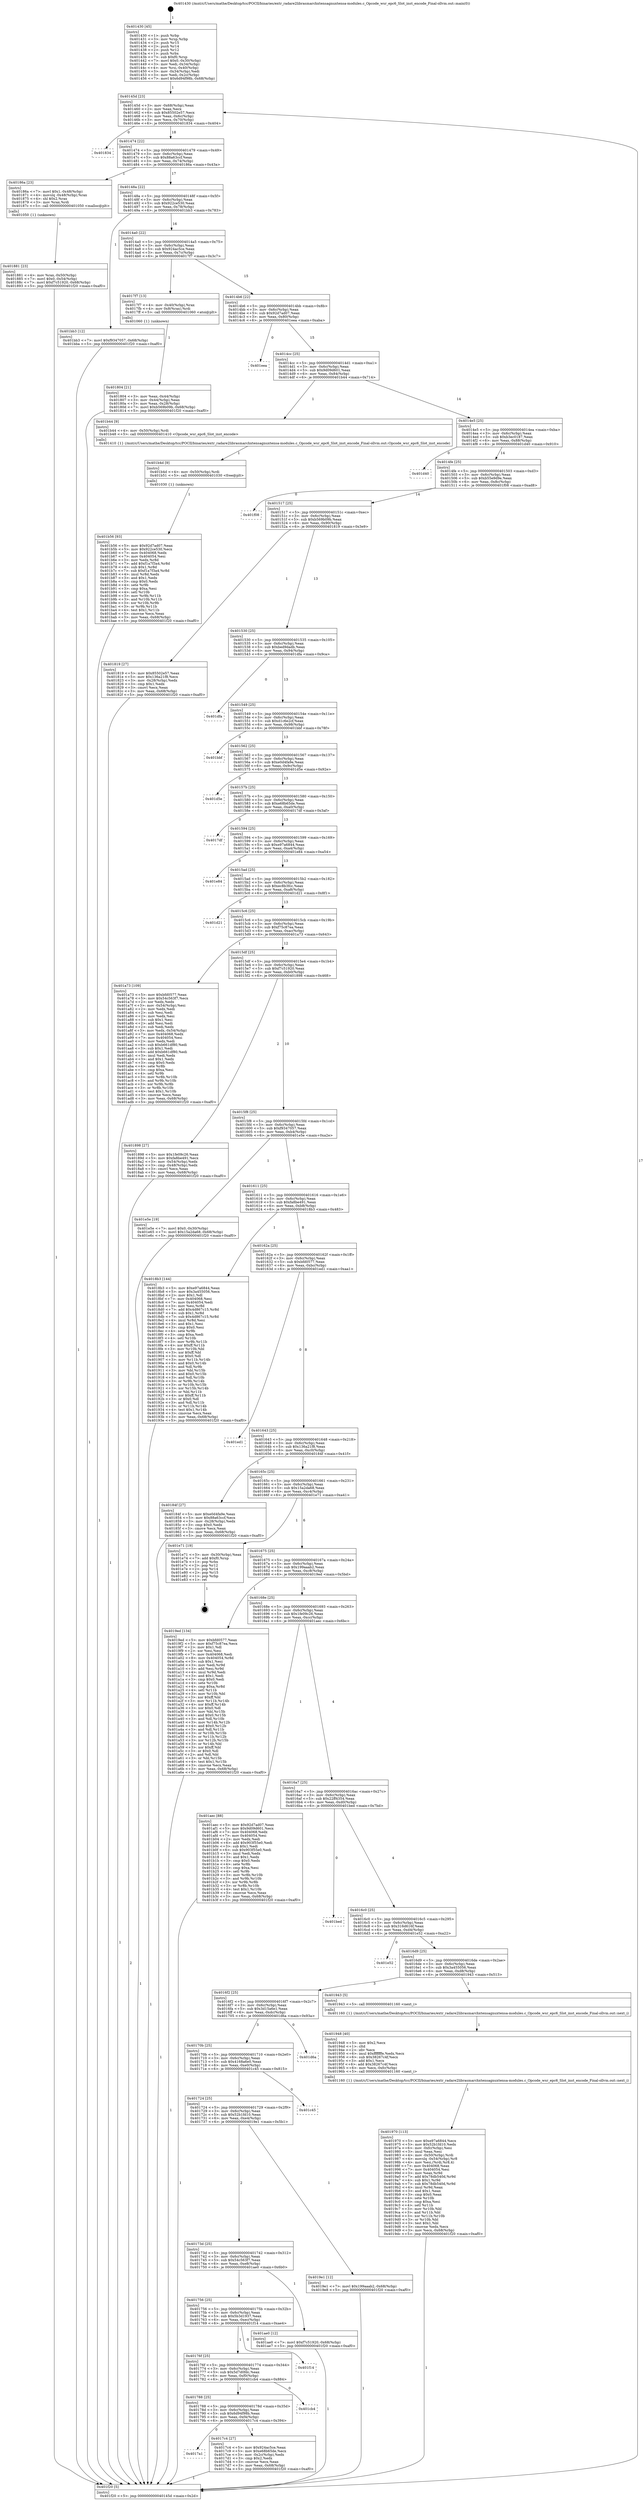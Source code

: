 digraph "0x401430" {
  label = "0x401430 (/mnt/c/Users/mathe/Desktop/tcc/POCII/binaries/extr_radare2librasmarchxtensagnuxtensa-modules.c_Opcode_wsr_epc6_Slot_inst_encode_Final-ollvm.out::main(0))"
  labelloc = "t"
  node[shape=record]

  Entry [label="",width=0.3,height=0.3,shape=circle,fillcolor=black,style=filled]
  "0x40145d" [label="{
     0x40145d [23]\l
     | [instrs]\l
     &nbsp;&nbsp;0x40145d \<+3\>: mov -0x68(%rbp),%eax\l
     &nbsp;&nbsp;0x401460 \<+2\>: mov %eax,%ecx\l
     &nbsp;&nbsp;0x401462 \<+6\>: sub $0x85502e57,%ecx\l
     &nbsp;&nbsp;0x401468 \<+3\>: mov %eax,-0x6c(%rbp)\l
     &nbsp;&nbsp;0x40146b \<+3\>: mov %ecx,-0x70(%rbp)\l
     &nbsp;&nbsp;0x40146e \<+6\>: je 0000000000401834 \<main+0x404\>\l
  }"]
  "0x401834" [label="{
     0x401834\l
  }", style=dashed]
  "0x401474" [label="{
     0x401474 [22]\l
     | [instrs]\l
     &nbsp;&nbsp;0x401474 \<+5\>: jmp 0000000000401479 \<main+0x49\>\l
     &nbsp;&nbsp;0x401479 \<+3\>: mov -0x6c(%rbp),%eax\l
     &nbsp;&nbsp;0x40147c \<+5\>: sub $0x88a63ccf,%eax\l
     &nbsp;&nbsp;0x401481 \<+3\>: mov %eax,-0x74(%rbp)\l
     &nbsp;&nbsp;0x401484 \<+6\>: je 000000000040186a \<main+0x43a\>\l
  }"]
  Exit [label="",width=0.3,height=0.3,shape=circle,fillcolor=black,style=filled,peripheries=2]
  "0x40186a" [label="{
     0x40186a [23]\l
     | [instrs]\l
     &nbsp;&nbsp;0x40186a \<+7\>: movl $0x1,-0x48(%rbp)\l
     &nbsp;&nbsp;0x401871 \<+4\>: movslq -0x48(%rbp),%rax\l
     &nbsp;&nbsp;0x401875 \<+4\>: shl $0x2,%rax\l
     &nbsp;&nbsp;0x401879 \<+3\>: mov %rax,%rdi\l
     &nbsp;&nbsp;0x40187c \<+5\>: call 0000000000401050 \<malloc@plt\>\l
     | [calls]\l
     &nbsp;&nbsp;0x401050 \{1\} (unknown)\l
  }"]
  "0x40148a" [label="{
     0x40148a [22]\l
     | [instrs]\l
     &nbsp;&nbsp;0x40148a \<+5\>: jmp 000000000040148f \<main+0x5f\>\l
     &nbsp;&nbsp;0x40148f \<+3\>: mov -0x6c(%rbp),%eax\l
     &nbsp;&nbsp;0x401492 \<+5\>: sub $0x922ce530,%eax\l
     &nbsp;&nbsp;0x401497 \<+3\>: mov %eax,-0x78(%rbp)\l
     &nbsp;&nbsp;0x40149a \<+6\>: je 0000000000401bb3 \<main+0x783\>\l
  }"]
  "0x401b56" [label="{
     0x401b56 [93]\l
     | [instrs]\l
     &nbsp;&nbsp;0x401b56 \<+5\>: mov $0x92d7ad07,%eax\l
     &nbsp;&nbsp;0x401b5b \<+5\>: mov $0x922ce530,%ecx\l
     &nbsp;&nbsp;0x401b60 \<+7\>: mov 0x404068,%edx\l
     &nbsp;&nbsp;0x401b67 \<+7\>: mov 0x404054,%esi\l
     &nbsp;&nbsp;0x401b6e \<+3\>: mov %edx,%r8d\l
     &nbsp;&nbsp;0x401b71 \<+7\>: add $0xf1a7f3a4,%r8d\l
     &nbsp;&nbsp;0x401b78 \<+4\>: sub $0x1,%r8d\l
     &nbsp;&nbsp;0x401b7c \<+7\>: sub $0xf1a7f3a4,%r8d\l
     &nbsp;&nbsp;0x401b83 \<+4\>: imul %r8d,%edx\l
     &nbsp;&nbsp;0x401b87 \<+3\>: and $0x1,%edx\l
     &nbsp;&nbsp;0x401b8a \<+3\>: cmp $0x0,%edx\l
     &nbsp;&nbsp;0x401b8d \<+4\>: sete %r9b\l
     &nbsp;&nbsp;0x401b91 \<+3\>: cmp $0xa,%esi\l
     &nbsp;&nbsp;0x401b94 \<+4\>: setl %r10b\l
     &nbsp;&nbsp;0x401b98 \<+3\>: mov %r9b,%r11b\l
     &nbsp;&nbsp;0x401b9b \<+3\>: and %r10b,%r11b\l
     &nbsp;&nbsp;0x401b9e \<+3\>: xor %r10b,%r9b\l
     &nbsp;&nbsp;0x401ba1 \<+3\>: or %r9b,%r11b\l
     &nbsp;&nbsp;0x401ba4 \<+4\>: test $0x1,%r11b\l
     &nbsp;&nbsp;0x401ba8 \<+3\>: cmovne %ecx,%eax\l
     &nbsp;&nbsp;0x401bab \<+3\>: mov %eax,-0x68(%rbp)\l
     &nbsp;&nbsp;0x401bae \<+5\>: jmp 0000000000401f20 \<main+0xaf0\>\l
  }"]
  "0x401bb3" [label="{
     0x401bb3 [12]\l
     | [instrs]\l
     &nbsp;&nbsp;0x401bb3 \<+7\>: movl $0xf9347057,-0x68(%rbp)\l
     &nbsp;&nbsp;0x401bba \<+5\>: jmp 0000000000401f20 \<main+0xaf0\>\l
  }"]
  "0x4014a0" [label="{
     0x4014a0 [22]\l
     | [instrs]\l
     &nbsp;&nbsp;0x4014a0 \<+5\>: jmp 00000000004014a5 \<main+0x75\>\l
     &nbsp;&nbsp;0x4014a5 \<+3\>: mov -0x6c(%rbp),%eax\l
     &nbsp;&nbsp;0x4014a8 \<+5\>: sub $0x924ac5ce,%eax\l
     &nbsp;&nbsp;0x4014ad \<+3\>: mov %eax,-0x7c(%rbp)\l
     &nbsp;&nbsp;0x4014b0 \<+6\>: je 00000000004017f7 \<main+0x3c7\>\l
  }"]
  "0x401b4d" [label="{
     0x401b4d [9]\l
     | [instrs]\l
     &nbsp;&nbsp;0x401b4d \<+4\>: mov -0x50(%rbp),%rdi\l
     &nbsp;&nbsp;0x401b51 \<+5\>: call 0000000000401030 \<free@plt\>\l
     | [calls]\l
     &nbsp;&nbsp;0x401030 \{1\} (unknown)\l
  }"]
  "0x4017f7" [label="{
     0x4017f7 [13]\l
     | [instrs]\l
     &nbsp;&nbsp;0x4017f7 \<+4\>: mov -0x40(%rbp),%rax\l
     &nbsp;&nbsp;0x4017fb \<+4\>: mov 0x8(%rax),%rdi\l
     &nbsp;&nbsp;0x4017ff \<+5\>: call 0000000000401060 \<atoi@plt\>\l
     | [calls]\l
     &nbsp;&nbsp;0x401060 \{1\} (unknown)\l
  }"]
  "0x4014b6" [label="{
     0x4014b6 [22]\l
     | [instrs]\l
     &nbsp;&nbsp;0x4014b6 \<+5\>: jmp 00000000004014bb \<main+0x8b\>\l
     &nbsp;&nbsp;0x4014bb \<+3\>: mov -0x6c(%rbp),%eax\l
     &nbsp;&nbsp;0x4014be \<+5\>: sub $0x92d7ad07,%eax\l
     &nbsp;&nbsp;0x4014c3 \<+3\>: mov %eax,-0x80(%rbp)\l
     &nbsp;&nbsp;0x4014c6 \<+6\>: je 0000000000401eea \<main+0xaba\>\l
  }"]
  "0x401970" [label="{
     0x401970 [113]\l
     | [instrs]\l
     &nbsp;&nbsp;0x401970 \<+5\>: mov $0xe97a6844,%ecx\l
     &nbsp;&nbsp;0x401975 \<+5\>: mov $0x52b1fd10,%edx\l
     &nbsp;&nbsp;0x40197a \<+6\>: mov -0xfc(%rbp),%esi\l
     &nbsp;&nbsp;0x401980 \<+3\>: imul %eax,%esi\l
     &nbsp;&nbsp;0x401983 \<+4\>: mov -0x50(%rbp),%rdi\l
     &nbsp;&nbsp;0x401987 \<+4\>: movslq -0x54(%rbp),%r8\l
     &nbsp;&nbsp;0x40198b \<+4\>: mov %esi,(%rdi,%r8,4)\l
     &nbsp;&nbsp;0x40198f \<+7\>: mov 0x404068,%eax\l
     &nbsp;&nbsp;0x401996 \<+7\>: mov 0x404054,%esi\l
     &nbsp;&nbsp;0x40199d \<+3\>: mov %eax,%r9d\l
     &nbsp;&nbsp;0x4019a0 \<+7\>: add $0x78db540d,%r9d\l
     &nbsp;&nbsp;0x4019a7 \<+4\>: sub $0x1,%r9d\l
     &nbsp;&nbsp;0x4019ab \<+7\>: sub $0x78db540d,%r9d\l
     &nbsp;&nbsp;0x4019b2 \<+4\>: imul %r9d,%eax\l
     &nbsp;&nbsp;0x4019b6 \<+3\>: and $0x1,%eax\l
     &nbsp;&nbsp;0x4019b9 \<+3\>: cmp $0x0,%eax\l
     &nbsp;&nbsp;0x4019bc \<+4\>: sete %r10b\l
     &nbsp;&nbsp;0x4019c0 \<+3\>: cmp $0xa,%esi\l
     &nbsp;&nbsp;0x4019c3 \<+4\>: setl %r11b\l
     &nbsp;&nbsp;0x4019c7 \<+3\>: mov %r10b,%bl\l
     &nbsp;&nbsp;0x4019ca \<+3\>: and %r11b,%bl\l
     &nbsp;&nbsp;0x4019cd \<+3\>: xor %r11b,%r10b\l
     &nbsp;&nbsp;0x4019d0 \<+3\>: or %r10b,%bl\l
     &nbsp;&nbsp;0x4019d3 \<+3\>: test $0x1,%bl\l
     &nbsp;&nbsp;0x4019d6 \<+3\>: cmovne %edx,%ecx\l
     &nbsp;&nbsp;0x4019d9 \<+3\>: mov %ecx,-0x68(%rbp)\l
     &nbsp;&nbsp;0x4019dc \<+5\>: jmp 0000000000401f20 \<main+0xaf0\>\l
  }"]
  "0x401eea" [label="{
     0x401eea\l
  }", style=dashed]
  "0x4014cc" [label="{
     0x4014cc [25]\l
     | [instrs]\l
     &nbsp;&nbsp;0x4014cc \<+5\>: jmp 00000000004014d1 \<main+0xa1\>\l
     &nbsp;&nbsp;0x4014d1 \<+3\>: mov -0x6c(%rbp),%eax\l
     &nbsp;&nbsp;0x4014d4 \<+5\>: sub $0x9d09d601,%eax\l
     &nbsp;&nbsp;0x4014d9 \<+6\>: mov %eax,-0x84(%rbp)\l
     &nbsp;&nbsp;0x4014df \<+6\>: je 0000000000401b44 \<main+0x714\>\l
  }"]
  "0x401948" [label="{
     0x401948 [40]\l
     | [instrs]\l
     &nbsp;&nbsp;0x401948 \<+5\>: mov $0x2,%ecx\l
     &nbsp;&nbsp;0x40194d \<+1\>: cltd\l
     &nbsp;&nbsp;0x40194e \<+2\>: idiv %ecx\l
     &nbsp;&nbsp;0x401950 \<+6\>: imul $0xfffffffe,%edx,%ecx\l
     &nbsp;&nbsp;0x401956 \<+6\>: sub $0x38267c4f,%ecx\l
     &nbsp;&nbsp;0x40195c \<+3\>: add $0x1,%ecx\l
     &nbsp;&nbsp;0x40195f \<+6\>: add $0x38267c4f,%ecx\l
     &nbsp;&nbsp;0x401965 \<+6\>: mov %ecx,-0xfc(%rbp)\l
     &nbsp;&nbsp;0x40196b \<+5\>: call 0000000000401160 \<next_i\>\l
     | [calls]\l
     &nbsp;&nbsp;0x401160 \{1\} (/mnt/c/Users/mathe/Desktop/tcc/POCII/binaries/extr_radare2librasmarchxtensagnuxtensa-modules.c_Opcode_wsr_epc6_Slot_inst_encode_Final-ollvm.out::next_i)\l
  }"]
  "0x401b44" [label="{
     0x401b44 [9]\l
     | [instrs]\l
     &nbsp;&nbsp;0x401b44 \<+4\>: mov -0x50(%rbp),%rdi\l
     &nbsp;&nbsp;0x401b48 \<+5\>: call 0000000000401410 \<Opcode_wsr_epc6_Slot_inst_encode\>\l
     | [calls]\l
     &nbsp;&nbsp;0x401410 \{1\} (/mnt/c/Users/mathe/Desktop/tcc/POCII/binaries/extr_radare2librasmarchxtensagnuxtensa-modules.c_Opcode_wsr_epc6_Slot_inst_encode_Final-ollvm.out::Opcode_wsr_epc6_Slot_inst_encode)\l
  }"]
  "0x4014e5" [label="{
     0x4014e5 [25]\l
     | [instrs]\l
     &nbsp;&nbsp;0x4014e5 \<+5\>: jmp 00000000004014ea \<main+0xba\>\l
     &nbsp;&nbsp;0x4014ea \<+3\>: mov -0x6c(%rbp),%eax\l
     &nbsp;&nbsp;0x4014ed \<+5\>: sub $0xb3ec0187,%eax\l
     &nbsp;&nbsp;0x4014f2 \<+6\>: mov %eax,-0x88(%rbp)\l
     &nbsp;&nbsp;0x4014f8 \<+6\>: je 0000000000401d40 \<main+0x910\>\l
  }"]
  "0x401881" [label="{
     0x401881 [23]\l
     | [instrs]\l
     &nbsp;&nbsp;0x401881 \<+4\>: mov %rax,-0x50(%rbp)\l
     &nbsp;&nbsp;0x401885 \<+7\>: movl $0x0,-0x54(%rbp)\l
     &nbsp;&nbsp;0x40188c \<+7\>: movl $0xf7c51920,-0x68(%rbp)\l
     &nbsp;&nbsp;0x401893 \<+5\>: jmp 0000000000401f20 \<main+0xaf0\>\l
  }"]
  "0x401d40" [label="{
     0x401d40\l
  }", style=dashed]
  "0x4014fe" [label="{
     0x4014fe [25]\l
     | [instrs]\l
     &nbsp;&nbsp;0x4014fe \<+5\>: jmp 0000000000401503 \<main+0xd3\>\l
     &nbsp;&nbsp;0x401503 \<+3\>: mov -0x6c(%rbp),%eax\l
     &nbsp;&nbsp;0x401506 \<+5\>: sub $0xb55e9d9e,%eax\l
     &nbsp;&nbsp;0x40150b \<+6\>: mov %eax,-0x8c(%rbp)\l
     &nbsp;&nbsp;0x401511 \<+6\>: je 0000000000401f08 \<main+0xad8\>\l
  }"]
  "0x401804" [label="{
     0x401804 [21]\l
     | [instrs]\l
     &nbsp;&nbsp;0x401804 \<+3\>: mov %eax,-0x44(%rbp)\l
     &nbsp;&nbsp;0x401807 \<+3\>: mov -0x44(%rbp),%eax\l
     &nbsp;&nbsp;0x40180a \<+3\>: mov %eax,-0x28(%rbp)\l
     &nbsp;&nbsp;0x40180d \<+7\>: movl $0xb569b09b,-0x68(%rbp)\l
     &nbsp;&nbsp;0x401814 \<+5\>: jmp 0000000000401f20 \<main+0xaf0\>\l
  }"]
  "0x401f08" [label="{
     0x401f08\l
  }", style=dashed]
  "0x401517" [label="{
     0x401517 [25]\l
     | [instrs]\l
     &nbsp;&nbsp;0x401517 \<+5\>: jmp 000000000040151c \<main+0xec\>\l
     &nbsp;&nbsp;0x40151c \<+3\>: mov -0x6c(%rbp),%eax\l
     &nbsp;&nbsp;0x40151f \<+5\>: sub $0xb569b09b,%eax\l
     &nbsp;&nbsp;0x401524 \<+6\>: mov %eax,-0x90(%rbp)\l
     &nbsp;&nbsp;0x40152a \<+6\>: je 0000000000401819 \<main+0x3e9\>\l
  }"]
  "0x401430" [label="{
     0x401430 [45]\l
     | [instrs]\l
     &nbsp;&nbsp;0x401430 \<+1\>: push %rbp\l
     &nbsp;&nbsp;0x401431 \<+3\>: mov %rsp,%rbp\l
     &nbsp;&nbsp;0x401434 \<+2\>: push %r15\l
     &nbsp;&nbsp;0x401436 \<+2\>: push %r14\l
     &nbsp;&nbsp;0x401438 \<+2\>: push %r12\l
     &nbsp;&nbsp;0x40143a \<+1\>: push %rbx\l
     &nbsp;&nbsp;0x40143b \<+7\>: sub $0xf0,%rsp\l
     &nbsp;&nbsp;0x401442 \<+7\>: movl $0x0,-0x30(%rbp)\l
     &nbsp;&nbsp;0x401449 \<+3\>: mov %edi,-0x34(%rbp)\l
     &nbsp;&nbsp;0x40144c \<+4\>: mov %rsi,-0x40(%rbp)\l
     &nbsp;&nbsp;0x401450 \<+3\>: mov -0x34(%rbp),%edi\l
     &nbsp;&nbsp;0x401453 \<+3\>: mov %edi,-0x2c(%rbp)\l
     &nbsp;&nbsp;0x401456 \<+7\>: movl $0x6d94f98b,-0x68(%rbp)\l
  }"]
  "0x401819" [label="{
     0x401819 [27]\l
     | [instrs]\l
     &nbsp;&nbsp;0x401819 \<+5\>: mov $0x85502e57,%eax\l
     &nbsp;&nbsp;0x40181e \<+5\>: mov $0x136a21f8,%ecx\l
     &nbsp;&nbsp;0x401823 \<+3\>: mov -0x28(%rbp),%edx\l
     &nbsp;&nbsp;0x401826 \<+3\>: cmp $0x1,%edx\l
     &nbsp;&nbsp;0x401829 \<+3\>: cmovl %ecx,%eax\l
     &nbsp;&nbsp;0x40182c \<+3\>: mov %eax,-0x68(%rbp)\l
     &nbsp;&nbsp;0x40182f \<+5\>: jmp 0000000000401f20 \<main+0xaf0\>\l
  }"]
  "0x401530" [label="{
     0x401530 [25]\l
     | [instrs]\l
     &nbsp;&nbsp;0x401530 \<+5\>: jmp 0000000000401535 \<main+0x105\>\l
     &nbsp;&nbsp;0x401535 \<+3\>: mov -0x6c(%rbp),%eax\l
     &nbsp;&nbsp;0x401538 \<+5\>: sub $0xbed9dadb,%eax\l
     &nbsp;&nbsp;0x40153d \<+6\>: mov %eax,-0x94(%rbp)\l
     &nbsp;&nbsp;0x401543 \<+6\>: je 0000000000401dfa \<main+0x9ca\>\l
  }"]
  "0x401f20" [label="{
     0x401f20 [5]\l
     | [instrs]\l
     &nbsp;&nbsp;0x401f20 \<+5\>: jmp 000000000040145d \<main+0x2d\>\l
  }"]
  "0x401dfa" [label="{
     0x401dfa\l
  }", style=dashed]
  "0x401549" [label="{
     0x401549 [25]\l
     | [instrs]\l
     &nbsp;&nbsp;0x401549 \<+5\>: jmp 000000000040154e \<main+0x11e\>\l
     &nbsp;&nbsp;0x40154e \<+3\>: mov -0x6c(%rbp),%eax\l
     &nbsp;&nbsp;0x401551 \<+5\>: sub $0xd1c6e2cf,%eax\l
     &nbsp;&nbsp;0x401556 \<+6\>: mov %eax,-0x98(%rbp)\l
     &nbsp;&nbsp;0x40155c \<+6\>: je 0000000000401bbf \<main+0x78f\>\l
  }"]
  "0x4017a1" [label="{
     0x4017a1\l
  }", style=dashed]
  "0x401bbf" [label="{
     0x401bbf\l
  }", style=dashed]
  "0x401562" [label="{
     0x401562 [25]\l
     | [instrs]\l
     &nbsp;&nbsp;0x401562 \<+5\>: jmp 0000000000401567 \<main+0x137\>\l
     &nbsp;&nbsp;0x401567 \<+3\>: mov -0x6c(%rbp),%eax\l
     &nbsp;&nbsp;0x40156a \<+5\>: sub $0xe0d4fa9e,%eax\l
     &nbsp;&nbsp;0x40156f \<+6\>: mov %eax,-0x9c(%rbp)\l
     &nbsp;&nbsp;0x401575 \<+6\>: je 0000000000401d5e \<main+0x92e\>\l
  }"]
  "0x4017c4" [label="{
     0x4017c4 [27]\l
     | [instrs]\l
     &nbsp;&nbsp;0x4017c4 \<+5\>: mov $0x924ac5ce,%eax\l
     &nbsp;&nbsp;0x4017c9 \<+5\>: mov $0xe68b65de,%ecx\l
     &nbsp;&nbsp;0x4017ce \<+3\>: mov -0x2c(%rbp),%edx\l
     &nbsp;&nbsp;0x4017d1 \<+3\>: cmp $0x2,%edx\l
     &nbsp;&nbsp;0x4017d4 \<+3\>: cmovne %ecx,%eax\l
     &nbsp;&nbsp;0x4017d7 \<+3\>: mov %eax,-0x68(%rbp)\l
     &nbsp;&nbsp;0x4017da \<+5\>: jmp 0000000000401f20 \<main+0xaf0\>\l
  }"]
  "0x401d5e" [label="{
     0x401d5e\l
  }", style=dashed]
  "0x40157b" [label="{
     0x40157b [25]\l
     | [instrs]\l
     &nbsp;&nbsp;0x40157b \<+5\>: jmp 0000000000401580 \<main+0x150\>\l
     &nbsp;&nbsp;0x401580 \<+3\>: mov -0x6c(%rbp),%eax\l
     &nbsp;&nbsp;0x401583 \<+5\>: sub $0xe68b65de,%eax\l
     &nbsp;&nbsp;0x401588 \<+6\>: mov %eax,-0xa0(%rbp)\l
     &nbsp;&nbsp;0x40158e \<+6\>: je 00000000004017df \<main+0x3af\>\l
  }"]
  "0x401788" [label="{
     0x401788 [25]\l
     | [instrs]\l
     &nbsp;&nbsp;0x401788 \<+5\>: jmp 000000000040178d \<main+0x35d\>\l
     &nbsp;&nbsp;0x40178d \<+3\>: mov -0x6c(%rbp),%eax\l
     &nbsp;&nbsp;0x401790 \<+5\>: sub $0x6d94f98b,%eax\l
     &nbsp;&nbsp;0x401795 \<+6\>: mov %eax,-0xf4(%rbp)\l
     &nbsp;&nbsp;0x40179b \<+6\>: je 00000000004017c4 \<main+0x394\>\l
  }"]
  "0x4017df" [label="{
     0x4017df\l
  }", style=dashed]
  "0x401594" [label="{
     0x401594 [25]\l
     | [instrs]\l
     &nbsp;&nbsp;0x401594 \<+5\>: jmp 0000000000401599 \<main+0x169\>\l
     &nbsp;&nbsp;0x401599 \<+3\>: mov -0x6c(%rbp),%eax\l
     &nbsp;&nbsp;0x40159c \<+5\>: sub $0xe97a6844,%eax\l
     &nbsp;&nbsp;0x4015a1 \<+6\>: mov %eax,-0xa4(%rbp)\l
     &nbsp;&nbsp;0x4015a7 \<+6\>: je 0000000000401e84 \<main+0xa54\>\l
  }"]
  "0x401cb4" [label="{
     0x401cb4\l
  }", style=dashed]
  "0x401e84" [label="{
     0x401e84\l
  }", style=dashed]
  "0x4015ad" [label="{
     0x4015ad [25]\l
     | [instrs]\l
     &nbsp;&nbsp;0x4015ad \<+5\>: jmp 00000000004015b2 \<main+0x182\>\l
     &nbsp;&nbsp;0x4015b2 \<+3\>: mov -0x6c(%rbp),%eax\l
     &nbsp;&nbsp;0x4015b5 \<+5\>: sub $0xec8b3fcc,%eax\l
     &nbsp;&nbsp;0x4015ba \<+6\>: mov %eax,-0xa8(%rbp)\l
     &nbsp;&nbsp;0x4015c0 \<+6\>: je 0000000000401d21 \<main+0x8f1\>\l
  }"]
  "0x40176f" [label="{
     0x40176f [25]\l
     | [instrs]\l
     &nbsp;&nbsp;0x40176f \<+5\>: jmp 0000000000401774 \<main+0x344\>\l
     &nbsp;&nbsp;0x401774 \<+3\>: mov -0x6c(%rbp),%eax\l
     &nbsp;&nbsp;0x401777 \<+5\>: sub $0x5d7d0fdc,%eax\l
     &nbsp;&nbsp;0x40177c \<+6\>: mov %eax,-0xf0(%rbp)\l
     &nbsp;&nbsp;0x401782 \<+6\>: je 0000000000401cb4 \<main+0x884\>\l
  }"]
  "0x401d21" [label="{
     0x401d21\l
  }", style=dashed]
  "0x4015c6" [label="{
     0x4015c6 [25]\l
     | [instrs]\l
     &nbsp;&nbsp;0x4015c6 \<+5\>: jmp 00000000004015cb \<main+0x19b\>\l
     &nbsp;&nbsp;0x4015cb \<+3\>: mov -0x6c(%rbp),%eax\l
     &nbsp;&nbsp;0x4015ce \<+5\>: sub $0xf75c87ea,%eax\l
     &nbsp;&nbsp;0x4015d3 \<+6\>: mov %eax,-0xac(%rbp)\l
     &nbsp;&nbsp;0x4015d9 \<+6\>: je 0000000000401a73 \<main+0x643\>\l
  }"]
  "0x401f14" [label="{
     0x401f14\l
  }", style=dashed]
  "0x401a73" [label="{
     0x401a73 [109]\l
     | [instrs]\l
     &nbsp;&nbsp;0x401a73 \<+5\>: mov $0xbfd0577,%eax\l
     &nbsp;&nbsp;0x401a78 \<+5\>: mov $0x54c563f7,%ecx\l
     &nbsp;&nbsp;0x401a7d \<+2\>: xor %edx,%edx\l
     &nbsp;&nbsp;0x401a7f \<+3\>: mov -0x54(%rbp),%esi\l
     &nbsp;&nbsp;0x401a82 \<+2\>: mov %edx,%edi\l
     &nbsp;&nbsp;0x401a84 \<+2\>: sub %esi,%edi\l
     &nbsp;&nbsp;0x401a86 \<+2\>: mov %edx,%esi\l
     &nbsp;&nbsp;0x401a88 \<+3\>: sub $0x1,%esi\l
     &nbsp;&nbsp;0x401a8b \<+2\>: add %esi,%edi\l
     &nbsp;&nbsp;0x401a8d \<+2\>: sub %edi,%edx\l
     &nbsp;&nbsp;0x401a8f \<+3\>: mov %edx,-0x54(%rbp)\l
     &nbsp;&nbsp;0x401a92 \<+7\>: mov 0x404068,%edx\l
     &nbsp;&nbsp;0x401a99 \<+7\>: mov 0x404054,%esi\l
     &nbsp;&nbsp;0x401aa0 \<+2\>: mov %edx,%edi\l
     &nbsp;&nbsp;0x401aa2 \<+6\>: sub $0xb661df80,%edi\l
     &nbsp;&nbsp;0x401aa8 \<+3\>: sub $0x1,%edi\l
     &nbsp;&nbsp;0x401aab \<+6\>: add $0xb661df80,%edi\l
     &nbsp;&nbsp;0x401ab1 \<+3\>: imul %edi,%edx\l
     &nbsp;&nbsp;0x401ab4 \<+3\>: and $0x1,%edx\l
     &nbsp;&nbsp;0x401ab7 \<+3\>: cmp $0x0,%edx\l
     &nbsp;&nbsp;0x401aba \<+4\>: sete %r8b\l
     &nbsp;&nbsp;0x401abe \<+3\>: cmp $0xa,%esi\l
     &nbsp;&nbsp;0x401ac1 \<+4\>: setl %r9b\l
     &nbsp;&nbsp;0x401ac5 \<+3\>: mov %r8b,%r10b\l
     &nbsp;&nbsp;0x401ac8 \<+3\>: and %r9b,%r10b\l
     &nbsp;&nbsp;0x401acb \<+3\>: xor %r9b,%r8b\l
     &nbsp;&nbsp;0x401ace \<+3\>: or %r8b,%r10b\l
     &nbsp;&nbsp;0x401ad1 \<+4\>: test $0x1,%r10b\l
     &nbsp;&nbsp;0x401ad5 \<+3\>: cmovne %ecx,%eax\l
     &nbsp;&nbsp;0x401ad8 \<+3\>: mov %eax,-0x68(%rbp)\l
     &nbsp;&nbsp;0x401adb \<+5\>: jmp 0000000000401f20 \<main+0xaf0\>\l
  }"]
  "0x4015df" [label="{
     0x4015df [25]\l
     | [instrs]\l
     &nbsp;&nbsp;0x4015df \<+5\>: jmp 00000000004015e4 \<main+0x1b4\>\l
     &nbsp;&nbsp;0x4015e4 \<+3\>: mov -0x6c(%rbp),%eax\l
     &nbsp;&nbsp;0x4015e7 \<+5\>: sub $0xf7c51920,%eax\l
     &nbsp;&nbsp;0x4015ec \<+6\>: mov %eax,-0xb0(%rbp)\l
     &nbsp;&nbsp;0x4015f2 \<+6\>: je 0000000000401898 \<main+0x468\>\l
  }"]
  "0x401756" [label="{
     0x401756 [25]\l
     | [instrs]\l
     &nbsp;&nbsp;0x401756 \<+5\>: jmp 000000000040175b \<main+0x32b\>\l
     &nbsp;&nbsp;0x40175b \<+3\>: mov -0x6c(%rbp),%eax\l
     &nbsp;&nbsp;0x40175e \<+5\>: sub $0x5b3d1937,%eax\l
     &nbsp;&nbsp;0x401763 \<+6\>: mov %eax,-0xec(%rbp)\l
     &nbsp;&nbsp;0x401769 \<+6\>: je 0000000000401f14 \<main+0xae4\>\l
  }"]
  "0x401898" [label="{
     0x401898 [27]\l
     | [instrs]\l
     &nbsp;&nbsp;0x401898 \<+5\>: mov $0x1fe09c26,%eax\l
     &nbsp;&nbsp;0x40189d \<+5\>: mov $0xfa8be491,%ecx\l
     &nbsp;&nbsp;0x4018a2 \<+3\>: mov -0x54(%rbp),%edx\l
     &nbsp;&nbsp;0x4018a5 \<+3\>: cmp -0x48(%rbp),%edx\l
     &nbsp;&nbsp;0x4018a8 \<+3\>: cmovl %ecx,%eax\l
     &nbsp;&nbsp;0x4018ab \<+3\>: mov %eax,-0x68(%rbp)\l
     &nbsp;&nbsp;0x4018ae \<+5\>: jmp 0000000000401f20 \<main+0xaf0\>\l
  }"]
  "0x4015f8" [label="{
     0x4015f8 [25]\l
     | [instrs]\l
     &nbsp;&nbsp;0x4015f8 \<+5\>: jmp 00000000004015fd \<main+0x1cd\>\l
     &nbsp;&nbsp;0x4015fd \<+3\>: mov -0x6c(%rbp),%eax\l
     &nbsp;&nbsp;0x401600 \<+5\>: sub $0xf9347057,%eax\l
     &nbsp;&nbsp;0x401605 \<+6\>: mov %eax,-0xb4(%rbp)\l
     &nbsp;&nbsp;0x40160b \<+6\>: je 0000000000401e5e \<main+0xa2e\>\l
  }"]
  "0x401ae0" [label="{
     0x401ae0 [12]\l
     | [instrs]\l
     &nbsp;&nbsp;0x401ae0 \<+7\>: movl $0xf7c51920,-0x68(%rbp)\l
     &nbsp;&nbsp;0x401ae7 \<+5\>: jmp 0000000000401f20 \<main+0xaf0\>\l
  }"]
  "0x401e5e" [label="{
     0x401e5e [19]\l
     | [instrs]\l
     &nbsp;&nbsp;0x401e5e \<+7\>: movl $0x0,-0x30(%rbp)\l
     &nbsp;&nbsp;0x401e65 \<+7\>: movl $0x15a2da68,-0x68(%rbp)\l
     &nbsp;&nbsp;0x401e6c \<+5\>: jmp 0000000000401f20 \<main+0xaf0\>\l
  }"]
  "0x401611" [label="{
     0x401611 [25]\l
     | [instrs]\l
     &nbsp;&nbsp;0x401611 \<+5\>: jmp 0000000000401616 \<main+0x1e6\>\l
     &nbsp;&nbsp;0x401616 \<+3\>: mov -0x6c(%rbp),%eax\l
     &nbsp;&nbsp;0x401619 \<+5\>: sub $0xfa8be491,%eax\l
     &nbsp;&nbsp;0x40161e \<+6\>: mov %eax,-0xb8(%rbp)\l
     &nbsp;&nbsp;0x401624 \<+6\>: je 00000000004018b3 \<main+0x483\>\l
  }"]
  "0x40173d" [label="{
     0x40173d [25]\l
     | [instrs]\l
     &nbsp;&nbsp;0x40173d \<+5\>: jmp 0000000000401742 \<main+0x312\>\l
     &nbsp;&nbsp;0x401742 \<+3\>: mov -0x6c(%rbp),%eax\l
     &nbsp;&nbsp;0x401745 \<+5\>: sub $0x54c563f7,%eax\l
     &nbsp;&nbsp;0x40174a \<+6\>: mov %eax,-0xe8(%rbp)\l
     &nbsp;&nbsp;0x401750 \<+6\>: je 0000000000401ae0 \<main+0x6b0\>\l
  }"]
  "0x4018b3" [label="{
     0x4018b3 [144]\l
     | [instrs]\l
     &nbsp;&nbsp;0x4018b3 \<+5\>: mov $0xe97a6844,%eax\l
     &nbsp;&nbsp;0x4018b8 \<+5\>: mov $0x3a455056,%ecx\l
     &nbsp;&nbsp;0x4018bd \<+2\>: mov $0x1,%dl\l
     &nbsp;&nbsp;0x4018bf \<+7\>: mov 0x404068,%esi\l
     &nbsp;&nbsp;0x4018c6 \<+7\>: mov 0x404054,%edi\l
     &nbsp;&nbsp;0x4018cd \<+3\>: mov %esi,%r8d\l
     &nbsp;&nbsp;0x4018d0 \<+7\>: add $0x4d867c15,%r8d\l
     &nbsp;&nbsp;0x4018d7 \<+4\>: sub $0x1,%r8d\l
     &nbsp;&nbsp;0x4018db \<+7\>: sub $0x4d867c15,%r8d\l
     &nbsp;&nbsp;0x4018e2 \<+4\>: imul %r8d,%esi\l
     &nbsp;&nbsp;0x4018e6 \<+3\>: and $0x1,%esi\l
     &nbsp;&nbsp;0x4018e9 \<+3\>: cmp $0x0,%esi\l
     &nbsp;&nbsp;0x4018ec \<+4\>: sete %r9b\l
     &nbsp;&nbsp;0x4018f0 \<+3\>: cmp $0xa,%edi\l
     &nbsp;&nbsp;0x4018f3 \<+4\>: setl %r10b\l
     &nbsp;&nbsp;0x4018f7 \<+3\>: mov %r9b,%r11b\l
     &nbsp;&nbsp;0x4018fa \<+4\>: xor $0xff,%r11b\l
     &nbsp;&nbsp;0x4018fe \<+3\>: mov %r10b,%bl\l
     &nbsp;&nbsp;0x401901 \<+3\>: xor $0xff,%bl\l
     &nbsp;&nbsp;0x401904 \<+3\>: xor $0x0,%dl\l
     &nbsp;&nbsp;0x401907 \<+3\>: mov %r11b,%r14b\l
     &nbsp;&nbsp;0x40190a \<+4\>: and $0x0,%r14b\l
     &nbsp;&nbsp;0x40190e \<+3\>: and %dl,%r9b\l
     &nbsp;&nbsp;0x401911 \<+3\>: mov %bl,%r15b\l
     &nbsp;&nbsp;0x401914 \<+4\>: and $0x0,%r15b\l
     &nbsp;&nbsp;0x401918 \<+3\>: and %dl,%r10b\l
     &nbsp;&nbsp;0x40191b \<+3\>: or %r9b,%r14b\l
     &nbsp;&nbsp;0x40191e \<+3\>: or %r10b,%r15b\l
     &nbsp;&nbsp;0x401921 \<+3\>: xor %r15b,%r14b\l
     &nbsp;&nbsp;0x401924 \<+3\>: or %bl,%r11b\l
     &nbsp;&nbsp;0x401927 \<+4\>: xor $0xff,%r11b\l
     &nbsp;&nbsp;0x40192b \<+3\>: or $0x0,%dl\l
     &nbsp;&nbsp;0x40192e \<+3\>: and %dl,%r11b\l
     &nbsp;&nbsp;0x401931 \<+3\>: or %r11b,%r14b\l
     &nbsp;&nbsp;0x401934 \<+4\>: test $0x1,%r14b\l
     &nbsp;&nbsp;0x401938 \<+3\>: cmovne %ecx,%eax\l
     &nbsp;&nbsp;0x40193b \<+3\>: mov %eax,-0x68(%rbp)\l
     &nbsp;&nbsp;0x40193e \<+5\>: jmp 0000000000401f20 \<main+0xaf0\>\l
  }"]
  "0x40162a" [label="{
     0x40162a [25]\l
     | [instrs]\l
     &nbsp;&nbsp;0x40162a \<+5\>: jmp 000000000040162f \<main+0x1ff\>\l
     &nbsp;&nbsp;0x40162f \<+3\>: mov -0x6c(%rbp),%eax\l
     &nbsp;&nbsp;0x401632 \<+5\>: sub $0xbfd0577,%eax\l
     &nbsp;&nbsp;0x401637 \<+6\>: mov %eax,-0xbc(%rbp)\l
     &nbsp;&nbsp;0x40163d \<+6\>: je 0000000000401ed1 \<main+0xaa1\>\l
  }"]
  "0x4019e1" [label="{
     0x4019e1 [12]\l
     | [instrs]\l
     &nbsp;&nbsp;0x4019e1 \<+7\>: movl $0x199aaab2,-0x68(%rbp)\l
     &nbsp;&nbsp;0x4019e8 \<+5\>: jmp 0000000000401f20 \<main+0xaf0\>\l
  }"]
  "0x401ed1" [label="{
     0x401ed1\l
  }", style=dashed]
  "0x401643" [label="{
     0x401643 [25]\l
     | [instrs]\l
     &nbsp;&nbsp;0x401643 \<+5\>: jmp 0000000000401648 \<main+0x218\>\l
     &nbsp;&nbsp;0x401648 \<+3\>: mov -0x6c(%rbp),%eax\l
     &nbsp;&nbsp;0x40164b \<+5\>: sub $0x136a21f8,%eax\l
     &nbsp;&nbsp;0x401650 \<+6\>: mov %eax,-0xc0(%rbp)\l
     &nbsp;&nbsp;0x401656 \<+6\>: je 000000000040184f \<main+0x41f\>\l
  }"]
  "0x401724" [label="{
     0x401724 [25]\l
     | [instrs]\l
     &nbsp;&nbsp;0x401724 \<+5\>: jmp 0000000000401729 \<main+0x2f9\>\l
     &nbsp;&nbsp;0x401729 \<+3\>: mov -0x6c(%rbp),%eax\l
     &nbsp;&nbsp;0x40172c \<+5\>: sub $0x52b1fd10,%eax\l
     &nbsp;&nbsp;0x401731 \<+6\>: mov %eax,-0xe4(%rbp)\l
     &nbsp;&nbsp;0x401737 \<+6\>: je 00000000004019e1 \<main+0x5b1\>\l
  }"]
  "0x40184f" [label="{
     0x40184f [27]\l
     | [instrs]\l
     &nbsp;&nbsp;0x40184f \<+5\>: mov $0xe0d4fa9e,%eax\l
     &nbsp;&nbsp;0x401854 \<+5\>: mov $0x88a63ccf,%ecx\l
     &nbsp;&nbsp;0x401859 \<+3\>: mov -0x28(%rbp),%edx\l
     &nbsp;&nbsp;0x40185c \<+3\>: cmp $0x0,%edx\l
     &nbsp;&nbsp;0x40185f \<+3\>: cmove %ecx,%eax\l
     &nbsp;&nbsp;0x401862 \<+3\>: mov %eax,-0x68(%rbp)\l
     &nbsp;&nbsp;0x401865 \<+5\>: jmp 0000000000401f20 \<main+0xaf0\>\l
  }"]
  "0x40165c" [label="{
     0x40165c [25]\l
     | [instrs]\l
     &nbsp;&nbsp;0x40165c \<+5\>: jmp 0000000000401661 \<main+0x231\>\l
     &nbsp;&nbsp;0x401661 \<+3\>: mov -0x6c(%rbp),%eax\l
     &nbsp;&nbsp;0x401664 \<+5\>: sub $0x15a2da68,%eax\l
     &nbsp;&nbsp;0x401669 \<+6\>: mov %eax,-0xc4(%rbp)\l
     &nbsp;&nbsp;0x40166f \<+6\>: je 0000000000401e71 \<main+0xa41\>\l
  }"]
  "0x401c45" [label="{
     0x401c45\l
  }", style=dashed]
  "0x401e71" [label="{
     0x401e71 [19]\l
     | [instrs]\l
     &nbsp;&nbsp;0x401e71 \<+3\>: mov -0x30(%rbp),%eax\l
     &nbsp;&nbsp;0x401e74 \<+7\>: add $0xf0,%rsp\l
     &nbsp;&nbsp;0x401e7b \<+1\>: pop %rbx\l
     &nbsp;&nbsp;0x401e7c \<+2\>: pop %r12\l
     &nbsp;&nbsp;0x401e7e \<+2\>: pop %r14\l
     &nbsp;&nbsp;0x401e80 \<+2\>: pop %r15\l
     &nbsp;&nbsp;0x401e82 \<+1\>: pop %rbp\l
     &nbsp;&nbsp;0x401e83 \<+1\>: ret\l
  }"]
  "0x401675" [label="{
     0x401675 [25]\l
     | [instrs]\l
     &nbsp;&nbsp;0x401675 \<+5\>: jmp 000000000040167a \<main+0x24a\>\l
     &nbsp;&nbsp;0x40167a \<+3\>: mov -0x6c(%rbp),%eax\l
     &nbsp;&nbsp;0x40167d \<+5\>: sub $0x199aaab2,%eax\l
     &nbsp;&nbsp;0x401682 \<+6\>: mov %eax,-0xc8(%rbp)\l
     &nbsp;&nbsp;0x401688 \<+6\>: je 00000000004019ed \<main+0x5bd\>\l
  }"]
  "0x40170b" [label="{
     0x40170b [25]\l
     | [instrs]\l
     &nbsp;&nbsp;0x40170b \<+5\>: jmp 0000000000401710 \<main+0x2e0\>\l
     &nbsp;&nbsp;0x401710 \<+3\>: mov -0x6c(%rbp),%eax\l
     &nbsp;&nbsp;0x401713 \<+5\>: sub $0x4168a6e0,%eax\l
     &nbsp;&nbsp;0x401718 \<+6\>: mov %eax,-0xe0(%rbp)\l
     &nbsp;&nbsp;0x40171e \<+6\>: je 0000000000401c45 \<main+0x815\>\l
  }"]
  "0x4019ed" [label="{
     0x4019ed [134]\l
     | [instrs]\l
     &nbsp;&nbsp;0x4019ed \<+5\>: mov $0xbfd0577,%eax\l
     &nbsp;&nbsp;0x4019f2 \<+5\>: mov $0xf75c87ea,%ecx\l
     &nbsp;&nbsp;0x4019f7 \<+2\>: mov $0x1,%dl\l
     &nbsp;&nbsp;0x4019f9 \<+2\>: xor %esi,%esi\l
     &nbsp;&nbsp;0x4019fb \<+7\>: mov 0x404068,%edi\l
     &nbsp;&nbsp;0x401a02 \<+8\>: mov 0x404054,%r8d\l
     &nbsp;&nbsp;0x401a0a \<+3\>: sub $0x1,%esi\l
     &nbsp;&nbsp;0x401a0d \<+3\>: mov %edi,%r9d\l
     &nbsp;&nbsp;0x401a10 \<+3\>: add %esi,%r9d\l
     &nbsp;&nbsp;0x401a13 \<+4\>: imul %r9d,%edi\l
     &nbsp;&nbsp;0x401a17 \<+3\>: and $0x1,%edi\l
     &nbsp;&nbsp;0x401a1a \<+3\>: cmp $0x0,%edi\l
     &nbsp;&nbsp;0x401a1d \<+4\>: sete %r10b\l
     &nbsp;&nbsp;0x401a21 \<+4\>: cmp $0xa,%r8d\l
     &nbsp;&nbsp;0x401a25 \<+4\>: setl %r11b\l
     &nbsp;&nbsp;0x401a29 \<+3\>: mov %r10b,%bl\l
     &nbsp;&nbsp;0x401a2c \<+3\>: xor $0xff,%bl\l
     &nbsp;&nbsp;0x401a2f \<+3\>: mov %r11b,%r14b\l
     &nbsp;&nbsp;0x401a32 \<+4\>: xor $0xff,%r14b\l
     &nbsp;&nbsp;0x401a36 \<+3\>: xor $0x0,%dl\l
     &nbsp;&nbsp;0x401a39 \<+3\>: mov %bl,%r15b\l
     &nbsp;&nbsp;0x401a3c \<+4\>: and $0x0,%r15b\l
     &nbsp;&nbsp;0x401a40 \<+3\>: and %dl,%r10b\l
     &nbsp;&nbsp;0x401a43 \<+3\>: mov %r14b,%r12b\l
     &nbsp;&nbsp;0x401a46 \<+4\>: and $0x0,%r12b\l
     &nbsp;&nbsp;0x401a4a \<+3\>: and %dl,%r11b\l
     &nbsp;&nbsp;0x401a4d \<+3\>: or %r10b,%r15b\l
     &nbsp;&nbsp;0x401a50 \<+3\>: or %r11b,%r12b\l
     &nbsp;&nbsp;0x401a53 \<+3\>: xor %r12b,%r15b\l
     &nbsp;&nbsp;0x401a56 \<+3\>: or %r14b,%bl\l
     &nbsp;&nbsp;0x401a59 \<+3\>: xor $0xff,%bl\l
     &nbsp;&nbsp;0x401a5c \<+3\>: or $0x0,%dl\l
     &nbsp;&nbsp;0x401a5f \<+2\>: and %dl,%bl\l
     &nbsp;&nbsp;0x401a61 \<+3\>: or %bl,%r15b\l
     &nbsp;&nbsp;0x401a64 \<+4\>: test $0x1,%r15b\l
     &nbsp;&nbsp;0x401a68 \<+3\>: cmovne %ecx,%eax\l
     &nbsp;&nbsp;0x401a6b \<+3\>: mov %eax,-0x68(%rbp)\l
     &nbsp;&nbsp;0x401a6e \<+5\>: jmp 0000000000401f20 \<main+0xaf0\>\l
  }"]
  "0x40168e" [label="{
     0x40168e [25]\l
     | [instrs]\l
     &nbsp;&nbsp;0x40168e \<+5\>: jmp 0000000000401693 \<main+0x263\>\l
     &nbsp;&nbsp;0x401693 \<+3\>: mov -0x6c(%rbp),%eax\l
     &nbsp;&nbsp;0x401696 \<+5\>: sub $0x1fe09c26,%eax\l
     &nbsp;&nbsp;0x40169b \<+6\>: mov %eax,-0xcc(%rbp)\l
     &nbsp;&nbsp;0x4016a1 \<+6\>: je 0000000000401aec \<main+0x6bc\>\l
  }"]
  "0x401d6a" [label="{
     0x401d6a\l
  }", style=dashed]
  "0x401aec" [label="{
     0x401aec [88]\l
     | [instrs]\l
     &nbsp;&nbsp;0x401aec \<+5\>: mov $0x92d7ad07,%eax\l
     &nbsp;&nbsp;0x401af1 \<+5\>: mov $0x9d09d601,%ecx\l
     &nbsp;&nbsp;0x401af6 \<+7\>: mov 0x404068,%edx\l
     &nbsp;&nbsp;0x401afd \<+7\>: mov 0x404054,%esi\l
     &nbsp;&nbsp;0x401b04 \<+2\>: mov %edx,%edi\l
     &nbsp;&nbsp;0x401b06 \<+6\>: add $0x903f55e0,%edi\l
     &nbsp;&nbsp;0x401b0c \<+3\>: sub $0x1,%edi\l
     &nbsp;&nbsp;0x401b0f \<+6\>: sub $0x903f55e0,%edi\l
     &nbsp;&nbsp;0x401b15 \<+3\>: imul %edi,%edx\l
     &nbsp;&nbsp;0x401b18 \<+3\>: and $0x1,%edx\l
     &nbsp;&nbsp;0x401b1b \<+3\>: cmp $0x0,%edx\l
     &nbsp;&nbsp;0x401b1e \<+4\>: sete %r8b\l
     &nbsp;&nbsp;0x401b22 \<+3\>: cmp $0xa,%esi\l
     &nbsp;&nbsp;0x401b25 \<+4\>: setl %r9b\l
     &nbsp;&nbsp;0x401b29 \<+3\>: mov %r8b,%r10b\l
     &nbsp;&nbsp;0x401b2c \<+3\>: and %r9b,%r10b\l
     &nbsp;&nbsp;0x401b2f \<+3\>: xor %r9b,%r8b\l
     &nbsp;&nbsp;0x401b32 \<+3\>: or %r8b,%r10b\l
     &nbsp;&nbsp;0x401b35 \<+4\>: test $0x1,%r10b\l
     &nbsp;&nbsp;0x401b39 \<+3\>: cmovne %ecx,%eax\l
     &nbsp;&nbsp;0x401b3c \<+3\>: mov %eax,-0x68(%rbp)\l
     &nbsp;&nbsp;0x401b3f \<+5\>: jmp 0000000000401f20 \<main+0xaf0\>\l
  }"]
  "0x4016a7" [label="{
     0x4016a7 [25]\l
     | [instrs]\l
     &nbsp;&nbsp;0x4016a7 \<+5\>: jmp 00000000004016ac \<main+0x27c\>\l
     &nbsp;&nbsp;0x4016ac \<+3\>: mov -0x6c(%rbp),%eax\l
     &nbsp;&nbsp;0x4016af \<+5\>: sub $0x22ff4354,%eax\l
     &nbsp;&nbsp;0x4016b4 \<+6\>: mov %eax,-0xd0(%rbp)\l
     &nbsp;&nbsp;0x4016ba \<+6\>: je 0000000000401bed \<main+0x7bd\>\l
  }"]
  "0x4016f2" [label="{
     0x4016f2 [25]\l
     | [instrs]\l
     &nbsp;&nbsp;0x4016f2 \<+5\>: jmp 00000000004016f7 \<main+0x2c7\>\l
     &nbsp;&nbsp;0x4016f7 \<+3\>: mov -0x6c(%rbp),%eax\l
     &nbsp;&nbsp;0x4016fa \<+5\>: sub $0x3d15a6e1,%eax\l
     &nbsp;&nbsp;0x4016ff \<+6\>: mov %eax,-0xdc(%rbp)\l
     &nbsp;&nbsp;0x401705 \<+6\>: je 0000000000401d6a \<main+0x93a\>\l
  }"]
  "0x401bed" [label="{
     0x401bed\l
  }", style=dashed]
  "0x4016c0" [label="{
     0x4016c0 [25]\l
     | [instrs]\l
     &nbsp;&nbsp;0x4016c0 \<+5\>: jmp 00000000004016c5 \<main+0x295\>\l
     &nbsp;&nbsp;0x4016c5 \<+3\>: mov -0x6c(%rbp),%eax\l
     &nbsp;&nbsp;0x4016c8 \<+5\>: sub $0x316d616f,%eax\l
     &nbsp;&nbsp;0x4016cd \<+6\>: mov %eax,-0xd4(%rbp)\l
     &nbsp;&nbsp;0x4016d3 \<+6\>: je 0000000000401e52 \<main+0xa22\>\l
  }"]
  "0x401943" [label="{
     0x401943 [5]\l
     | [instrs]\l
     &nbsp;&nbsp;0x401943 \<+5\>: call 0000000000401160 \<next_i\>\l
     | [calls]\l
     &nbsp;&nbsp;0x401160 \{1\} (/mnt/c/Users/mathe/Desktop/tcc/POCII/binaries/extr_radare2librasmarchxtensagnuxtensa-modules.c_Opcode_wsr_epc6_Slot_inst_encode_Final-ollvm.out::next_i)\l
  }"]
  "0x401e52" [label="{
     0x401e52\l
  }", style=dashed]
  "0x4016d9" [label="{
     0x4016d9 [25]\l
     | [instrs]\l
     &nbsp;&nbsp;0x4016d9 \<+5\>: jmp 00000000004016de \<main+0x2ae\>\l
     &nbsp;&nbsp;0x4016de \<+3\>: mov -0x6c(%rbp),%eax\l
     &nbsp;&nbsp;0x4016e1 \<+5\>: sub $0x3a455056,%eax\l
     &nbsp;&nbsp;0x4016e6 \<+6\>: mov %eax,-0xd8(%rbp)\l
     &nbsp;&nbsp;0x4016ec \<+6\>: je 0000000000401943 \<main+0x513\>\l
  }"]
  Entry -> "0x401430" [label=" 1"]
  "0x40145d" -> "0x401834" [label=" 0"]
  "0x40145d" -> "0x401474" [label=" 18"]
  "0x401e71" -> Exit [label=" 1"]
  "0x401474" -> "0x40186a" [label=" 1"]
  "0x401474" -> "0x40148a" [label=" 17"]
  "0x401e5e" -> "0x401f20" [label=" 1"]
  "0x40148a" -> "0x401bb3" [label=" 1"]
  "0x40148a" -> "0x4014a0" [label=" 16"]
  "0x401bb3" -> "0x401f20" [label=" 1"]
  "0x4014a0" -> "0x4017f7" [label=" 1"]
  "0x4014a0" -> "0x4014b6" [label=" 15"]
  "0x401b56" -> "0x401f20" [label=" 1"]
  "0x4014b6" -> "0x401eea" [label=" 0"]
  "0x4014b6" -> "0x4014cc" [label=" 15"]
  "0x401b4d" -> "0x401b56" [label=" 1"]
  "0x4014cc" -> "0x401b44" [label=" 1"]
  "0x4014cc" -> "0x4014e5" [label=" 14"]
  "0x401b44" -> "0x401b4d" [label=" 1"]
  "0x4014e5" -> "0x401d40" [label=" 0"]
  "0x4014e5" -> "0x4014fe" [label=" 14"]
  "0x401aec" -> "0x401f20" [label=" 1"]
  "0x4014fe" -> "0x401f08" [label=" 0"]
  "0x4014fe" -> "0x401517" [label=" 14"]
  "0x401ae0" -> "0x401f20" [label=" 1"]
  "0x401517" -> "0x401819" [label=" 1"]
  "0x401517" -> "0x401530" [label=" 13"]
  "0x401a73" -> "0x401f20" [label=" 1"]
  "0x401530" -> "0x401dfa" [label=" 0"]
  "0x401530" -> "0x401549" [label=" 13"]
  "0x4019ed" -> "0x401f20" [label=" 1"]
  "0x401549" -> "0x401bbf" [label=" 0"]
  "0x401549" -> "0x401562" [label=" 13"]
  "0x4019e1" -> "0x401f20" [label=" 1"]
  "0x401562" -> "0x401d5e" [label=" 0"]
  "0x401562" -> "0x40157b" [label=" 13"]
  "0x401970" -> "0x401f20" [label=" 1"]
  "0x40157b" -> "0x4017df" [label=" 0"]
  "0x40157b" -> "0x401594" [label=" 13"]
  "0x401943" -> "0x401948" [label=" 1"]
  "0x401594" -> "0x401e84" [label=" 0"]
  "0x401594" -> "0x4015ad" [label=" 13"]
  "0x4018b3" -> "0x401f20" [label=" 1"]
  "0x4015ad" -> "0x401d21" [label=" 0"]
  "0x4015ad" -> "0x4015c6" [label=" 13"]
  "0x401881" -> "0x401f20" [label=" 1"]
  "0x4015c6" -> "0x401a73" [label=" 1"]
  "0x4015c6" -> "0x4015df" [label=" 12"]
  "0x40186a" -> "0x401881" [label=" 1"]
  "0x4015df" -> "0x401898" [label=" 2"]
  "0x4015df" -> "0x4015f8" [label=" 10"]
  "0x401819" -> "0x401f20" [label=" 1"]
  "0x4015f8" -> "0x401e5e" [label=" 1"]
  "0x4015f8" -> "0x401611" [label=" 9"]
  "0x401804" -> "0x401f20" [label=" 1"]
  "0x401611" -> "0x4018b3" [label=" 1"]
  "0x401611" -> "0x40162a" [label=" 8"]
  "0x401f20" -> "0x40145d" [label=" 17"]
  "0x40162a" -> "0x401ed1" [label=" 0"]
  "0x40162a" -> "0x401643" [label=" 8"]
  "0x401430" -> "0x40145d" [label=" 1"]
  "0x401643" -> "0x40184f" [label=" 1"]
  "0x401643" -> "0x40165c" [label=" 7"]
  "0x401788" -> "0x4017a1" [label=" 0"]
  "0x40165c" -> "0x401e71" [label=" 1"]
  "0x40165c" -> "0x401675" [label=" 6"]
  "0x401788" -> "0x4017c4" [label=" 1"]
  "0x401675" -> "0x4019ed" [label=" 1"]
  "0x401675" -> "0x40168e" [label=" 5"]
  "0x40176f" -> "0x401788" [label=" 1"]
  "0x40168e" -> "0x401aec" [label=" 1"]
  "0x40168e" -> "0x4016a7" [label=" 4"]
  "0x40176f" -> "0x401cb4" [label=" 0"]
  "0x4016a7" -> "0x401bed" [label=" 0"]
  "0x4016a7" -> "0x4016c0" [label=" 4"]
  "0x401756" -> "0x40176f" [label=" 1"]
  "0x4016c0" -> "0x401e52" [label=" 0"]
  "0x4016c0" -> "0x4016d9" [label=" 4"]
  "0x401756" -> "0x401f14" [label=" 0"]
  "0x4016d9" -> "0x401943" [label=" 1"]
  "0x4016d9" -> "0x4016f2" [label=" 3"]
  "0x401898" -> "0x401f20" [label=" 2"]
  "0x4016f2" -> "0x401d6a" [label=" 0"]
  "0x4016f2" -> "0x40170b" [label=" 3"]
  "0x401948" -> "0x401970" [label=" 1"]
  "0x40170b" -> "0x401c45" [label=" 0"]
  "0x40170b" -> "0x401724" [label=" 3"]
  "0x4017c4" -> "0x401f20" [label=" 1"]
  "0x401724" -> "0x4019e1" [label=" 1"]
  "0x401724" -> "0x40173d" [label=" 2"]
  "0x4017f7" -> "0x401804" [label=" 1"]
  "0x40173d" -> "0x401ae0" [label=" 1"]
  "0x40173d" -> "0x401756" [label=" 1"]
  "0x40184f" -> "0x401f20" [label=" 1"]
}
